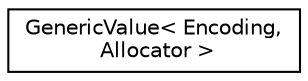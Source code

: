 digraph "Graphical Class Hierarchy"
{
 // LATEX_PDF_SIZE
  edge [fontname="Helvetica",fontsize="10",labelfontname="Helvetica",labelfontsize="10"];
  node [fontname="Helvetica",fontsize="10",shape=record];
  rankdir="LR";
  Node0 [label="GenericValue\< Encoding,\l Allocator \>",height=0.2,width=0.4,color="black", fillcolor="white", style="filled",URL="$class_generic_value.html",tooltip="Represents a JSON value. Use Value for UTF8 encoding and default allocator."];
}
